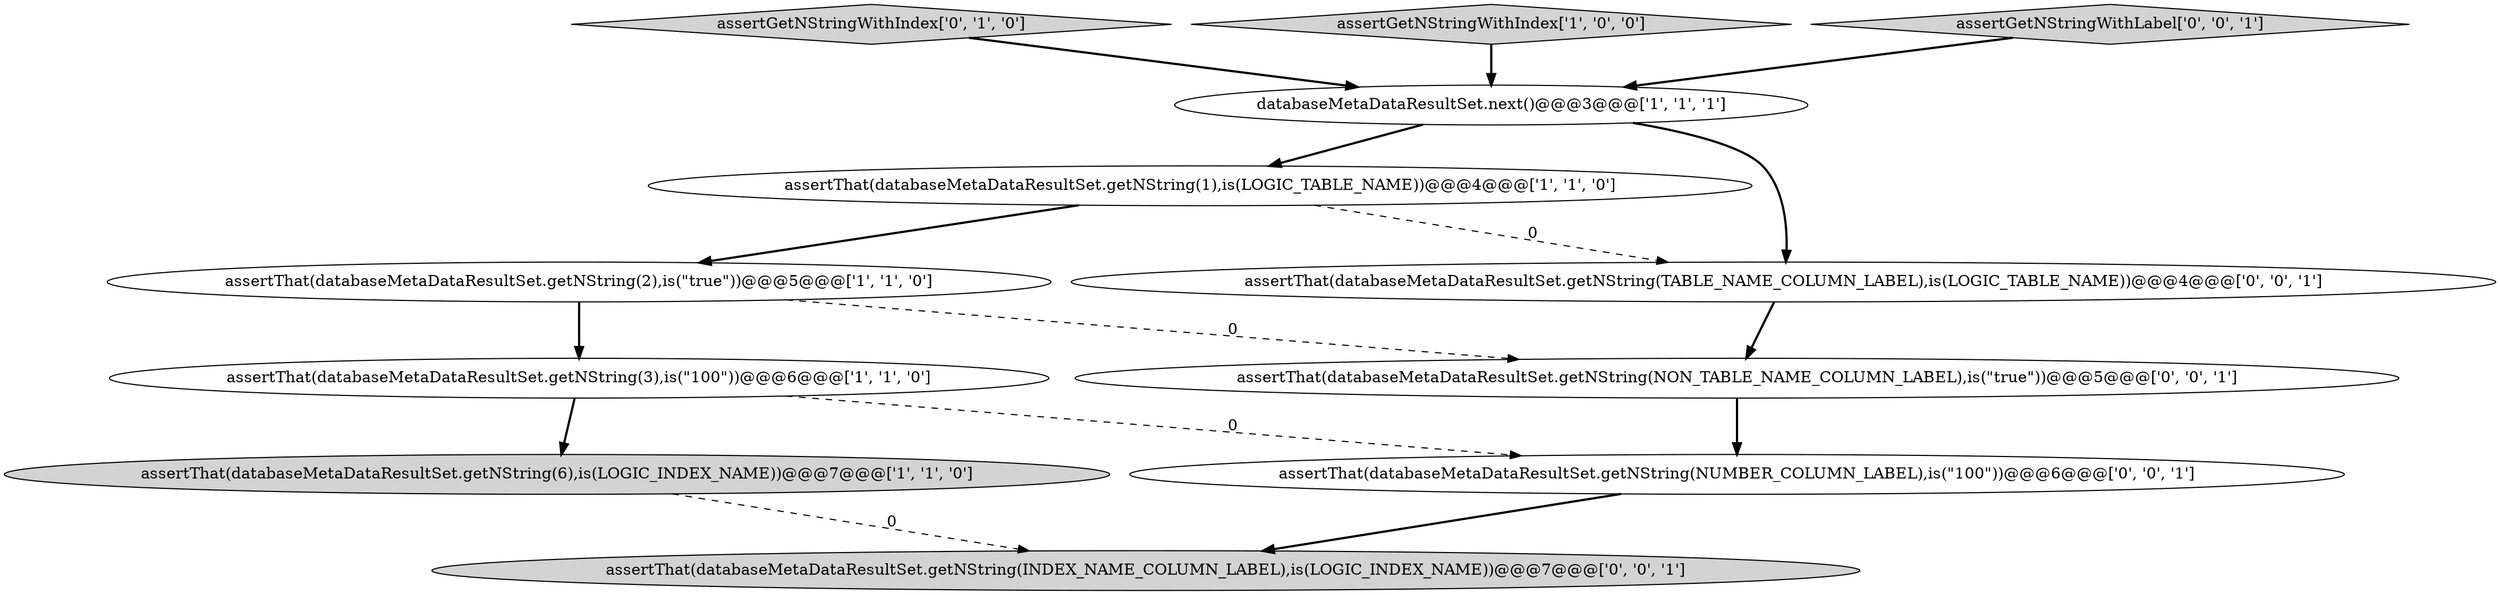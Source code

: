 digraph {
6 [style = filled, label = "assertGetNStringWithIndex['0', '1', '0']", fillcolor = lightgray, shape = diamond image = "AAA0AAABBB2BBB"];
4 [style = filled, label = "databaseMetaDataResultSet.next()@@@3@@@['1', '1', '1']", fillcolor = white, shape = ellipse image = "AAA0AAABBB1BBB"];
3 [style = filled, label = "assertThat(databaseMetaDataResultSet.getNString(2),is(\"true\"))@@@5@@@['1', '1', '0']", fillcolor = white, shape = ellipse image = "AAA0AAABBB1BBB"];
0 [style = filled, label = "assertThat(databaseMetaDataResultSet.getNString(1),is(LOGIC_TABLE_NAME))@@@4@@@['1', '1', '0']", fillcolor = white, shape = ellipse image = "AAA0AAABBB1BBB"];
10 [style = filled, label = "assertThat(databaseMetaDataResultSet.getNString(INDEX_NAME_COLUMN_LABEL),is(LOGIC_INDEX_NAME))@@@7@@@['0', '0', '1']", fillcolor = lightgray, shape = ellipse image = "AAA0AAABBB3BBB"];
7 [style = filled, label = "assertThat(databaseMetaDataResultSet.getNString(NON_TABLE_NAME_COLUMN_LABEL),is(\"true\"))@@@5@@@['0', '0', '1']", fillcolor = white, shape = ellipse image = "AAA0AAABBB3BBB"];
1 [style = filled, label = "assertGetNStringWithIndex['1', '0', '0']", fillcolor = lightgray, shape = diamond image = "AAA0AAABBB1BBB"];
8 [style = filled, label = "assertGetNStringWithLabel['0', '0', '1']", fillcolor = lightgray, shape = diamond image = "AAA0AAABBB3BBB"];
11 [style = filled, label = "assertThat(databaseMetaDataResultSet.getNString(NUMBER_COLUMN_LABEL),is(\"100\"))@@@6@@@['0', '0', '1']", fillcolor = white, shape = ellipse image = "AAA0AAABBB3BBB"];
9 [style = filled, label = "assertThat(databaseMetaDataResultSet.getNString(TABLE_NAME_COLUMN_LABEL),is(LOGIC_TABLE_NAME))@@@4@@@['0', '0', '1']", fillcolor = white, shape = ellipse image = "AAA0AAABBB3BBB"];
2 [style = filled, label = "assertThat(databaseMetaDataResultSet.getNString(3),is(\"100\"))@@@6@@@['1', '1', '0']", fillcolor = white, shape = ellipse image = "AAA0AAABBB1BBB"];
5 [style = filled, label = "assertThat(databaseMetaDataResultSet.getNString(6),is(LOGIC_INDEX_NAME))@@@7@@@['1', '1', '0']", fillcolor = lightgray, shape = ellipse image = "AAA0AAABBB1BBB"];
0->3 [style = bold, label=""];
4->9 [style = bold, label=""];
2->11 [style = dashed, label="0"];
6->4 [style = bold, label=""];
1->4 [style = bold, label=""];
7->11 [style = bold, label=""];
8->4 [style = bold, label=""];
0->9 [style = dashed, label="0"];
3->2 [style = bold, label=""];
5->10 [style = dashed, label="0"];
9->7 [style = bold, label=""];
11->10 [style = bold, label=""];
3->7 [style = dashed, label="0"];
4->0 [style = bold, label=""];
2->5 [style = bold, label=""];
}
